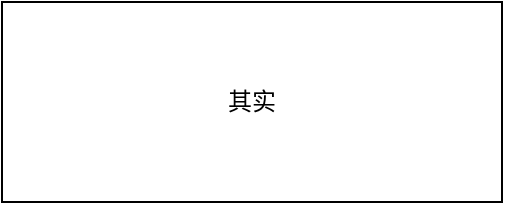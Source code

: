 <mxfile version="13.0.9">
    <diagram id="fqV3emLRYbYZOK0m21yb">
        jZJNb4MwDIZ/Te6QCEqPK6PbpScOO0fEI5ECQWkosF+/sJgvVZV2iezHdmy/CWF5M35Y3smbEaAJjcRI2Duh9MRSf85gCiCNEdRWiYDiDZTqBxBGSHsl4H5IdMZop7ojrEzbQuUOjFtrhmPat9HHrh2v4QmUFdfP9EsJJwPN6Gnjn6BquXSO03OINHxJxk3ukgsz7BArCMutMS5YzZiDnrVbdAl11xfRdTALrftPAQsFD6573I0UCckSckln460g5wInddOyvjV9K2C+ISLsMkjloOx4NUcH/96eSddo78XexAZgHYwvh4zX1f2XAdOAs5NPwQKaoVr4XRi6w6Y9TZDJve4RQo7vXa9Xb5J4A1VZ3E39v9juC7PiFw==
    </diagram>
</mxfile>